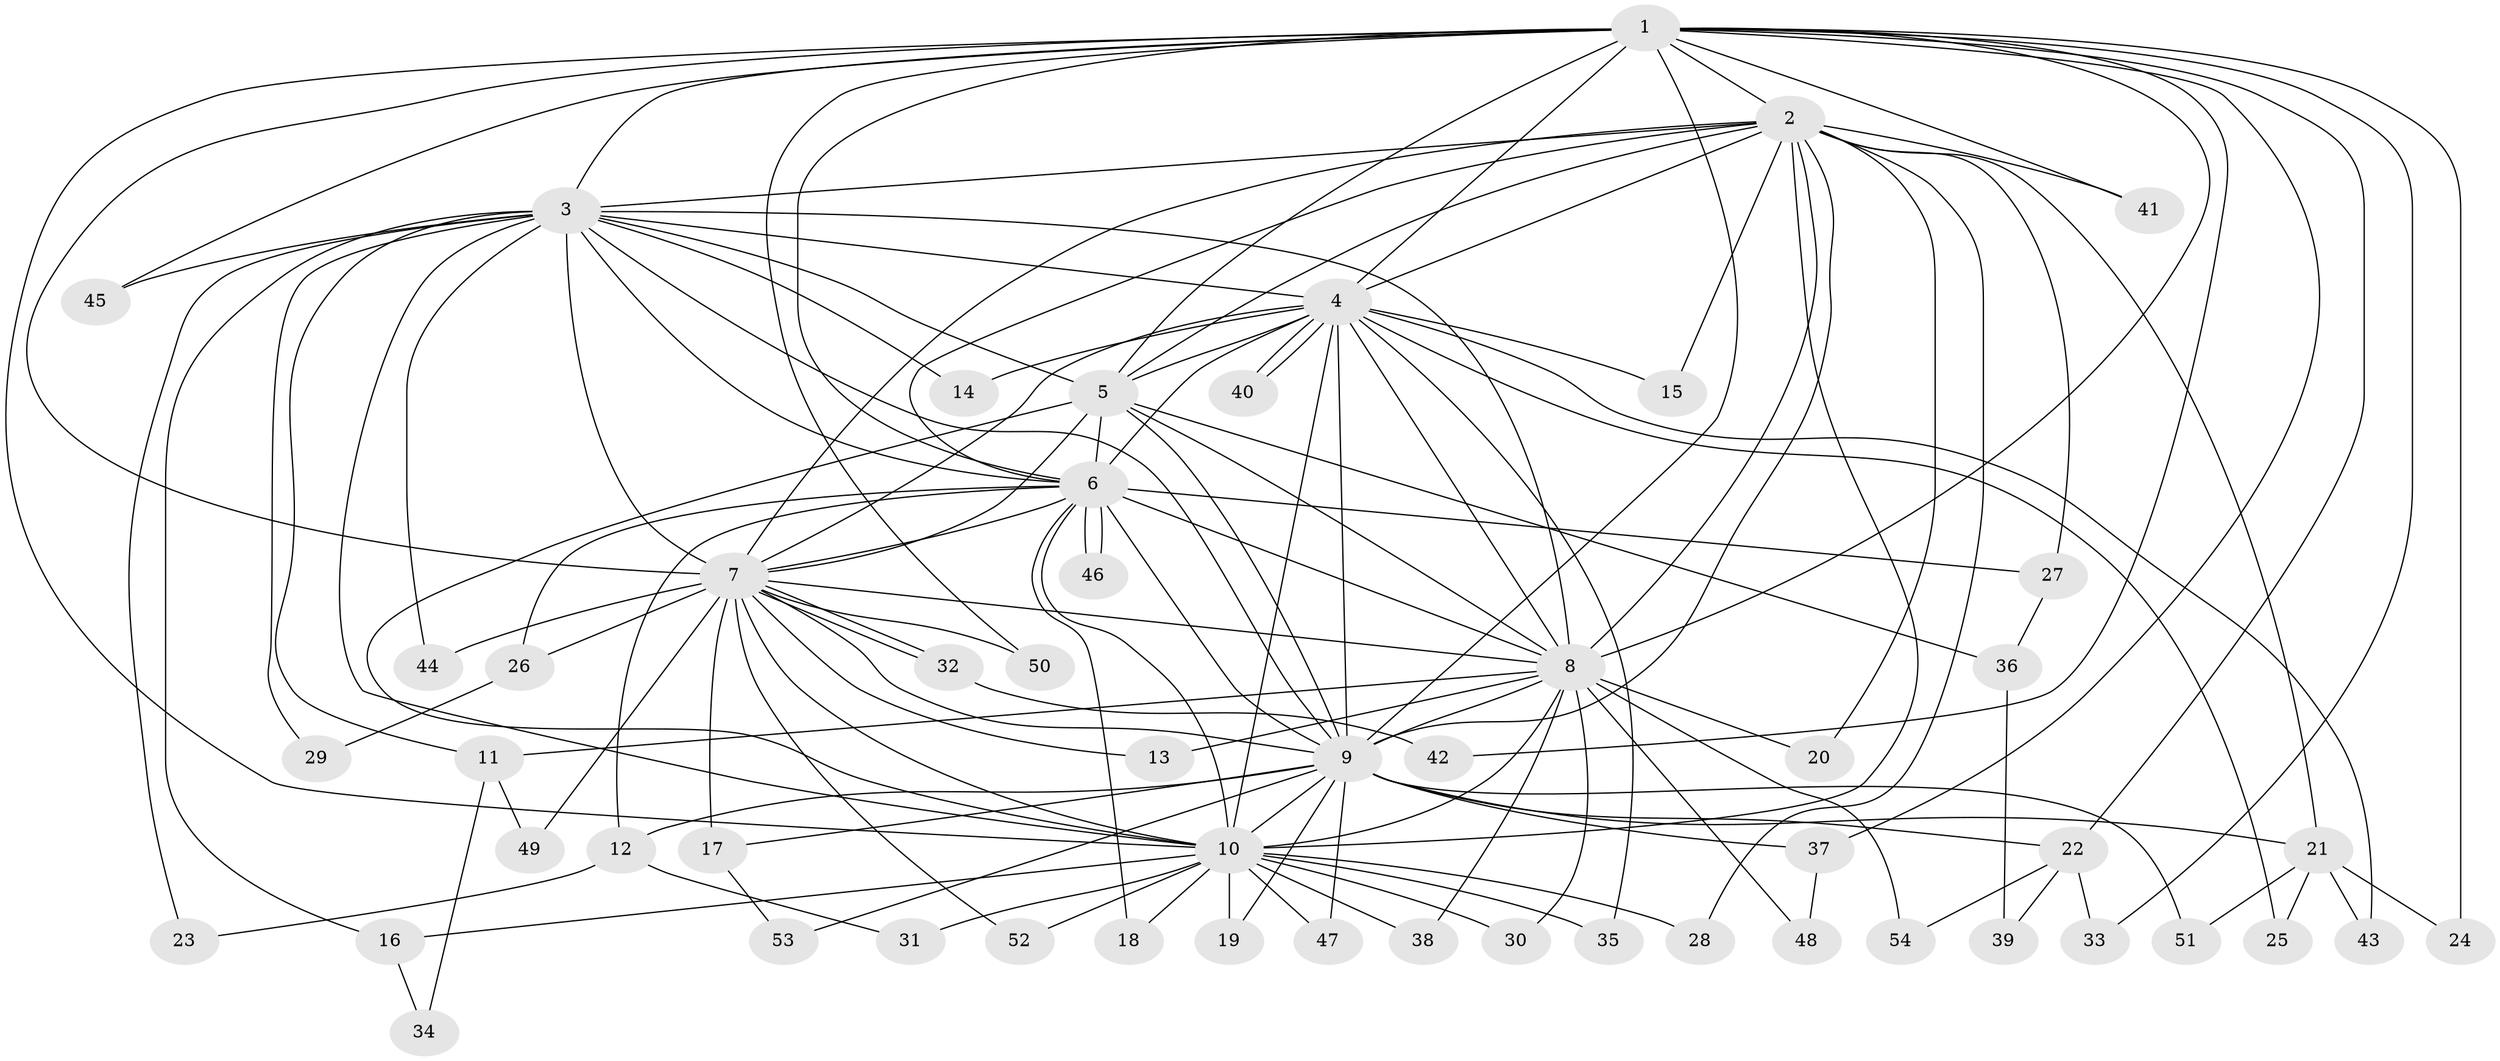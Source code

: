 // Generated by graph-tools (version 1.1) at 2025/34/03/09/25 02:34:43]
// undirected, 54 vertices, 133 edges
graph export_dot {
graph [start="1"]
  node [color=gray90,style=filled];
  1;
  2;
  3;
  4;
  5;
  6;
  7;
  8;
  9;
  10;
  11;
  12;
  13;
  14;
  15;
  16;
  17;
  18;
  19;
  20;
  21;
  22;
  23;
  24;
  25;
  26;
  27;
  28;
  29;
  30;
  31;
  32;
  33;
  34;
  35;
  36;
  37;
  38;
  39;
  40;
  41;
  42;
  43;
  44;
  45;
  46;
  47;
  48;
  49;
  50;
  51;
  52;
  53;
  54;
  1 -- 2;
  1 -- 3;
  1 -- 4;
  1 -- 5;
  1 -- 6;
  1 -- 7;
  1 -- 8;
  1 -- 9;
  1 -- 10;
  1 -- 22;
  1 -- 24;
  1 -- 33;
  1 -- 37;
  1 -- 41;
  1 -- 42;
  1 -- 45;
  1 -- 50;
  2 -- 3;
  2 -- 4;
  2 -- 5;
  2 -- 6;
  2 -- 7;
  2 -- 8;
  2 -- 9;
  2 -- 10;
  2 -- 15;
  2 -- 20;
  2 -- 21;
  2 -- 27;
  2 -- 28;
  2 -- 41;
  3 -- 4;
  3 -- 5;
  3 -- 6;
  3 -- 7;
  3 -- 8;
  3 -- 9;
  3 -- 10;
  3 -- 11;
  3 -- 14;
  3 -- 16;
  3 -- 23;
  3 -- 29;
  3 -- 44;
  3 -- 45;
  4 -- 5;
  4 -- 6;
  4 -- 7;
  4 -- 8;
  4 -- 9;
  4 -- 10;
  4 -- 14;
  4 -- 15;
  4 -- 25;
  4 -- 35;
  4 -- 40;
  4 -- 40;
  4 -- 43;
  5 -- 6;
  5 -- 7;
  5 -- 8;
  5 -- 9;
  5 -- 10;
  5 -- 36;
  6 -- 7;
  6 -- 8;
  6 -- 9;
  6 -- 10;
  6 -- 12;
  6 -- 18;
  6 -- 26;
  6 -- 27;
  6 -- 46;
  6 -- 46;
  7 -- 8;
  7 -- 9;
  7 -- 10;
  7 -- 13;
  7 -- 17;
  7 -- 26;
  7 -- 32;
  7 -- 32;
  7 -- 44;
  7 -- 49;
  7 -- 50;
  7 -- 52;
  8 -- 9;
  8 -- 10;
  8 -- 11;
  8 -- 13;
  8 -- 20;
  8 -- 30;
  8 -- 38;
  8 -- 48;
  8 -- 54;
  9 -- 10;
  9 -- 12;
  9 -- 17;
  9 -- 19;
  9 -- 21;
  9 -- 22;
  9 -- 37;
  9 -- 47;
  9 -- 51;
  9 -- 53;
  10 -- 16;
  10 -- 18;
  10 -- 19;
  10 -- 28;
  10 -- 30;
  10 -- 31;
  10 -- 35;
  10 -- 38;
  10 -- 47;
  10 -- 52;
  11 -- 34;
  11 -- 49;
  12 -- 23;
  12 -- 31;
  16 -- 34;
  17 -- 53;
  21 -- 24;
  21 -- 25;
  21 -- 43;
  21 -- 51;
  22 -- 33;
  22 -- 39;
  22 -- 54;
  26 -- 29;
  27 -- 36;
  32 -- 42;
  36 -- 39;
  37 -- 48;
}
